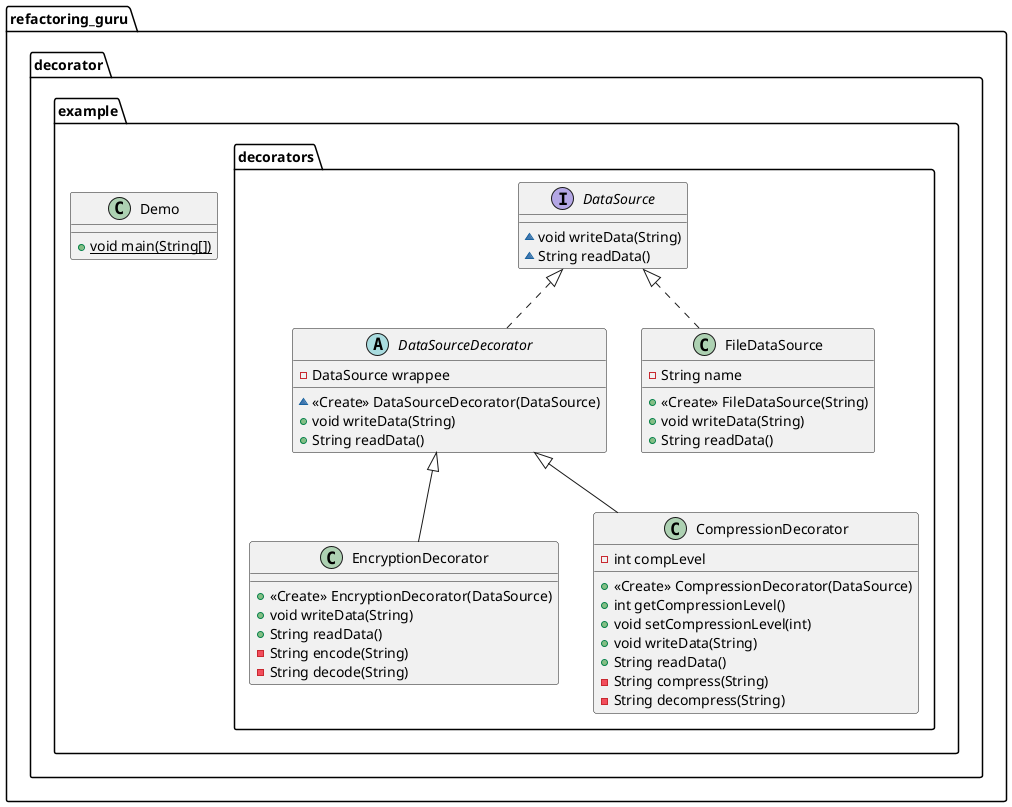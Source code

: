@startuml
class refactoring_guru.decorator.example.decorators.EncryptionDecorator {
+ <<Create>> EncryptionDecorator(DataSource)
+ void writeData(String)
+ String readData()
- String encode(String)
- String decode(String)
}

class refactoring_guru.decorator.example.decorators.CompressionDecorator {
- int compLevel
+ <<Create>> CompressionDecorator(DataSource)
+ int getCompressionLevel()
+ void setCompressionLevel(int)
+ void writeData(String)
+ String readData()
- String compress(String)
- String decompress(String)
}


abstract class refactoring_guru.decorator.example.decorators.DataSourceDecorator {
- DataSource wrappee
~ <<Create>> DataSourceDecorator(DataSource)
+ void writeData(String)
+ String readData()
}


interface refactoring_guru.decorator.example.decorators.DataSource {
~ void writeData(String)
~ String readData()
}

class refactoring_guru.decorator.example.decorators.FileDataSource {
- String name
+ <<Create>> FileDataSource(String)
+ void writeData(String)
+ String readData()
}


class refactoring_guru.decorator.example.Demo {
+ {static} void main(String[])
}



refactoring_guru.decorator.example.decorators.DataSourceDecorator <|-- refactoring_guru.decorator.example.decorators.EncryptionDecorator
refactoring_guru.decorator.example.decorators.DataSourceDecorator <|-- refactoring_guru.decorator.example.decorators.CompressionDecorator
refactoring_guru.decorator.example.decorators.DataSource <|.. refactoring_guru.decorator.example.decorators.DataSourceDecorator
refactoring_guru.decorator.example.decorators.DataSource <|.. refactoring_guru.decorator.example.decorators.FileDataSource
@enduml